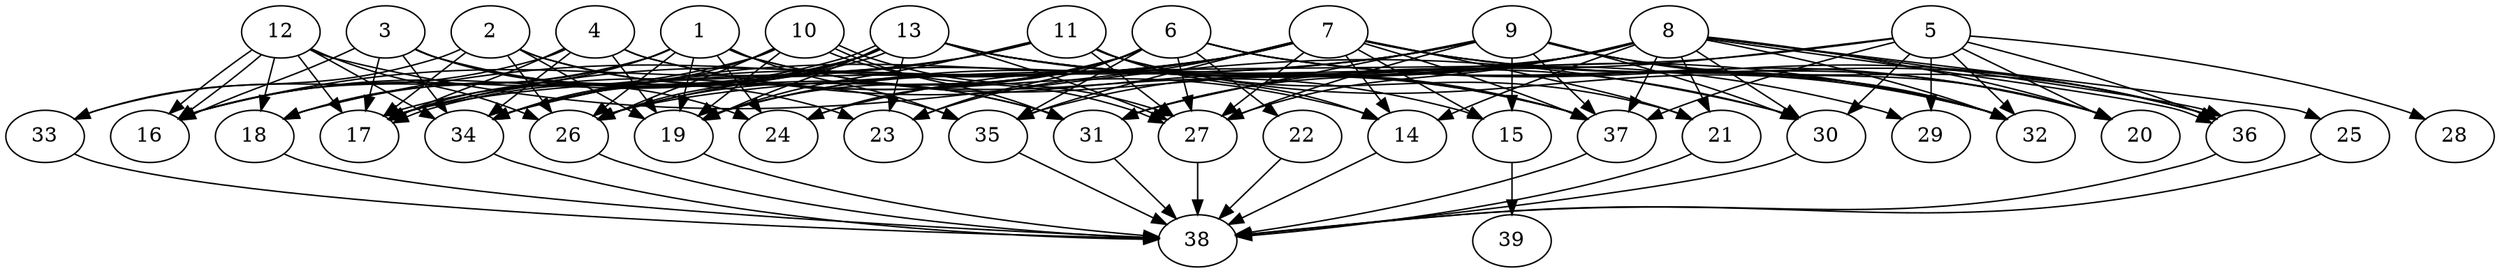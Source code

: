 // DAG (tier=3-complex, mode=data, n=39, ccr=0.501, fat=0.814, density=0.704, regular=0.299, jump=0.210, mindata=4194304, maxdata=33554432)
// DAG automatically generated by daggen at Sun Aug 24 16:33:35 2025
// /home/ermia/Project/Environments/daggen/bin/daggen --dot --ccr 0.501 --fat 0.814 --regular 0.299 --density 0.704 --jump 0.210 --mindata 4194304 --maxdata 33554432 -n 39 
digraph G {
  1 [size="103770624813517392", alpha="0.08", expect_size="51885312406758696"]
  1 -> 15 [size ="1820842065395712"]
  1 -> 16 [size ="1820842065395712"]
  1 -> 17 [size ="1820842065395712"]
  1 -> 18 [size ="1820842065395712"]
  1 -> 19 [size ="1820842065395712"]
  1 -> 24 [size ="1820842065395712"]
  1 -> 26 [size ="1820842065395712"]
  1 -> 35 [size ="1820842065395712"]
  1 -> 37 [size ="1820842065395712"]
  2 [size="8005838219624834924544", alpha="0.11", expect_size="4002919109812417462272"]
  2 -> 17 [size ="3201556669267968"]
  2 -> 19 [size ="3201556669267968"]
  2 -> 26 [size ="3201556669267968"]
  2 -> 31 [size ="3201556669267968"]
  2 -> 33 [size ="3201556669267968"]
  2 -> 35 [size ="3201556669267968"]
  3 [size="234070757401838848", alpha="0.11", expect_size="117035378700919424"]
  3 -> 16 [size ="4413681567793152"]
  3 -> 17 [size ="4413681567793152"]
  3 -> 23 [size ="4413681567793152"]
  3 -> 24 [size ="4413681567793152"]
  3 -> 31 [size ="4413681567793152"]
  3 -> 34 [size ="4413681567793152"]
  4 [size="2203940186326973184", alpha="0.18", expect_size="1101970093163486592"]
  4 -> 14 [size ="1331564021547008"]
  4 -> 17 [size ="1331564021547008"]
  4 -> 19 [size ="1331564021547008"]
  4 -> 33 [size ="1331564021547008"]
  4 -> 34 [size ="1331564021547008"]
  4 -> 37 [size ="1331564021547008"]
  5 [size="3907544962264868864", alpha="0.13", expect_size="1953772481132434432"]
  5 -> 20 [size ="5146023655636992"]
  5 -> 26 [size ="5146023655636992"]
  5 -> 28 [size ="5146023655636992"]
  5 -> 29 [size ="5146023655636992"]
  5 -> 30 [size ="5146023655636992"]
  5 -> 31 [size ="5146023655636992"]
  5 -> 32 [size ="5146023655636992"]
  5 -> 36 [size ="5146023655636992"]
  5 -> 37 [size ="5146023655636992"]
  6 [size="175399300604358016", alpha="0.07", expect_size="87699650302179008"]
  6 -> 17 [size ="160930411315200"]
  6 -> 19 [size ="160930411315200"]
  6 -> 20 [size ="160930411315200"]
  6 -> 22 [size ="160930411315200"]
  6 -> 23 [size ="160930411315200"]
  6 -> 24 [size ="160930411315200"]
  6 -> 26 [size ="160930411315200"]
  6 -> 27 [size ="160930411315200"]
  6 -> 32 [size ="160930411315200"]
  6 -> 35 [size ="160930411315200"]
  6 -> 36 [size ="160930411315200"]
  7 [size="2109760094601216000000", alpha="0.07", expect_size="1054880047300608000000"]
  7 -> 14 [size ="1315968122880000"]
  7 -> 15 [size ="1315968122880000"]
  7 -> 17 [size ="1315968122880000"]
  7 -> 18 [size ="1315968122880000"]
  7 -> 19 [size ="1315968122880000"]
  7 -> 20 [size ="1315968122880000"]
  7 -> 21 [size ="1315968122880000"]
  7 -> 23 [size ="1315968122880000"]
  7 -> 27 [size ="1315968122880000"]
  7 -> 32 [size ="1315968122880000"]
  7 -> 34 [size ="1315968122880000"]
  7 -> 35 [size ="1315968122880000"]
  7 -> 36 [size ="1315968122880000"]
  7 -> 37 [size ="1315968122880000"]
  8 [size="5130482562478184071168", alpha="0.16", expect_size="2565241281239092035584"]
  8 -> 14 [size ="2379736093294592"]
  8 -> 17 [size ="2379736093294592"]
  8 -> 20 [size ="2379736093294592"]
  8 -> 21 [size ="2379736093294592"]
  8 -> 24 [size ="2379736093294592"]
  8 -> 25 [size ="2379736093294592"]
  8 -> 27 [size ="2379736093294592"]
  8 -> 30 [size ="2379736093294592"]
  8 -> 31 [size ="2379736093294592"]
  8 -> 32 [size ="2379736093294592"]
  8 -> 35 [size ="2379736093294592"]
  8 -> 36 [size ="2379736093294592"]
  8 -> 36 [size ="2379736093294592"]
  8 -> 37 [size ="2379736093294592"]
  9 [size="3790290361497245184", alpha="0.09", expect_size="1895145180748622592"]
  9 -> 15 [size ="7595113630924800"]
  9 -> 19 [size ="7595113630924800"]
  9 -> 20 [size ="7595113630924800"]
  9 -> 26 [size ="7595113630924800"]
  9 -> 27 [size ="7595113630924800"]
  9 -> 30 [size ="7595113630924800"]
  9 -> 31 [size ="7595113630924800"]
  9 -> 32 [size ="7595113630924800"]
  9 -> 34 [size ="7595113630924800"]
  9 -> 36 [size ="7595113630924800"]
  9 -> 37 [size ="7595113630924800"]
  10 [size="1114842814590509645824", alpha="0.17", expect_size="557421407295254822912"]
  10 -> 16 [size ="860133269700608"]
  10 -> 19 [size ="860133269700608"]
  10 -> 26 [size ="860133269700608"]
  10 -> 27 [size ="860133269700608"]
  10 -> 27 [size ="860133269700608"]
  10 -> 31 [size ="860133269700608"]
  10 -> 34 [size ="860133269700608"]
  11 [size="11218893165611429888", alpha="0.06", expect_size="5609446582805714944"]
  11 -> 14 [size ="8764219071660032"]
  11 -> 16 [size ="8764219071660032"]
  11 -> 19 [size ="8764219071660032"]
  11 -> 21 [size ="8764219071660032"]
  11 -> 27 [size ="8764219071660032"]
  11 -> 32 [size ="8764219071660032"]
  11 -> 34 [size ="8764219071660032"]
  12 [size="21040668475249393664000", alpha="0.10", expect_size="10520334237624696832000"]
  12 -> 16 [size ="6097189260492800"]
  12 -> 16 [size ="6097189260492800"]
  12 -> 17 [size ="6097189260492800"]
  12 -> 18 [size ="6097189260492800"]
  12 -> 26 [size ="6097189260492800"]
  12 -> 30 [size ="6097189260492800"]
  12 -> 34 [size ="6097189260492800"]
  13 [size="2365549464574725455872", alpha="0.06", expect_size="1182774732287362727936"]
  13 -> 16 [size ="1420293205655552"]
  13 -> 17 [size ="1420293205655552"]
  13 -> 17 [size ="1420293205655552"]
  13 -> 18 [size ="1420293205655552"]
  13 -> 19 [size ="1420293205655552"]
  13 -> 23 [size ="1420293205655552"]
  13 -> 26 [size ="1420293205655552"]
  13 -> 27 [size ="1420293205655552"]
  13 -> 29 [size ="1420293205655552"]
  13 -> 30 [size ="1420293205655552"]
  13 -> 32 [size ="1420293205655552"]
  13 -> 34 [size ="1420293205655552"]
  13 -> 37 [size ="1420293205655552"]
  14 [size="301296587955597952", alpha="0.08", expect_size="150648293977798976"]
  14 -> 38 [size ="450464759939072"]
  15 [size="3496400108364984832", alpha="0.14", expect_size="1748200054182492416"]
  15 -> 39 [size ="1191307233984512"]
  16 [size="263649266488290112", alpha="0.18", expect_size="131824633244145056"]
  17 [size="211226262679063936", alpha="0.17", expect_size="105613131339531968"]
  18 [size="33067753566845796352000", alpha="0.19", expect_size="16533876783422898176000"]
  18 -> 38 [size ="8241883067187200"]
  19 [size="3750654810565806592", alpha="0.10", expect_size="1875327405282903296"]
  19 -> 38 [size ="4709809337139200"]
  20 [size="2594539749083883503616", alpha="0.13", expect_size="1297269874541941751808"]
  21 [size="1342486259858153668608", alpha="0.07", expect_size="671243129929076834304"]
  21 -> 38 [size ="973561116229632"]
  22 [size="2685509309462589952", alpha="0.11", expect_size="1342754654731294976"]
  22 -> 38 [size ="1349591601512448"]
  23 [size="9530717008862117888000", alpha="0.12", expect_size="4765358504431058944000"]
  24 [size="1183689879809733888", alpha="0.15", expect_size="591844939904866944"]
  25 [size="10052102453127581696", alpha="0.11", expect_size="5026051226563790848"]
  25 -> 38 [size ="3732568474124288"]
  26 [size="1139798582719072436224", alpha="0.18", expect_size="569899291359536218112"]
  26 -> 38 [size ="872921912311808"]
  27 [size="113282989459920256", alpha="0.15", expect_size="56641494729960128"]
  27 -> 38 [size ="2416897853227008"]
  28 [size="594702065276466944", alpha="0.07", expect_size="297351032638233472"]
  29 [size="4704500271600097280", alpha="0.17", expect_size="2352250135800048640"]
  30 [size="283394368286001088", alpha="0.11", expect_size="141697184143000544"]
  30 -> 38 [size ="8641551508963328"]
  31 [size="411265609011503872", alpha="0.02", expect_size="205632804505751936"]
  31 -> 38 [size ="8514937081036800"]
  32 [size="6778435702644337664", alpha="0.03", expect_size="3389217851322168832"]
  33 [size="4051514627690758656", alpha="0.14", expect_size="2025757313845379328"]
  33 -> 38 [size ="2602590764269568"]
  34 [size="4399598325801236992", alpha="0.04", expect_size="2199799162900618496"]
  34 -> 38 [size ="5325833342287872"]
  35 [size="24832643173413556322304", alpha="0.19", expect_size="12416321586706778161152"]
  35 -> 38 [size ="6809344171573248"]
  36 [size="2152365285420546560", alpha="0.18", expect_size="1076182642710273280"]
  36 -> 38 [size ="1578367673434112"]
  37 [size="16814084946051688448", alpha="0.14", expect_size="8407042473025844224"]
  37 -> 38 [size ="5344873427238912"]
  38 [size="42559811227853840", alpha="0.08", expect_size="21279905613926920"]
  39 [size="11504740091925272576", alpha="0.09", expect_size="5752370045962636288"]
}